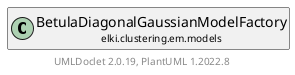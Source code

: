 @startuml
    remove .*\.(Instance|Par|Parameterizer|Factory)$
    set namespaceSeparator none
    hide empty fields
    hide empty methods

    class "<size:14>BetulaDiagonalGaussianModelFactory.Par\n<size:10>elki.clustering.em.models" as elki.clustering.em.models.BetulaDiagonalGaussianModelFactory.Par [[BetulaDiagonalGaussianModelFactory.Par.html]] {
        #initializer: AbstractCFKMeansInitialization
        +configure(Parameterization): void
        +make(): BetulaDiagonalGaussianModelFactory
    }

    interface "<size:14>Parameterizer\n<size:10>elki.utilities.optionhandling" as elki.utilities.optionhandling.Parameterizer [[../../../utilities/optionhandling/Parameterizer.html]] {
        {abstract} +make(): Object
    }
    class "<size:14>BetulaDiagonalGaussianModelFactory\n<size:10>elki.clustering.em.models" as elki.clustering.em.models.BetulaDiagonalGaussianModelFactory [[BetulaDiagonalGaussianModelFactory.html]]

    elki.utilities.optionhandling.Parameterizer <|.. elki.clustering.em.models.BetulaDiagonalGaussianModelFactory.Par
    elki.clustering.em.models.BetulaDiagonalGaussianModelFactory +-- elki.clustering.em.models.BetulaDiagonalGaussianModelFactory.Par

    center footer UMLDoclet 2.0.19, PlantUML 1.2022.8
@enduml
